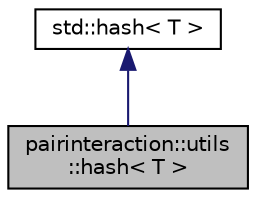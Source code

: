 digraph "pairinteraction::utils::hash&lt; T &gt;"
{
 // INTERACTIVE_SVG=YES
 // LATEX_PDF_SIZE
  bgcolor="transparent";
  edge [fontname="Helvetica",fontsize="10",labelfontname="Helvetica",labelfontsize="10"];
  node [fontname="Helvetica",fontsize="10",shape=record];
  Node1 [label="pairinteraction::utils\l::hash\< T \>",height=0.2,width=0.4,color="black", fillcolor="grey75", style="filled", fontcolor="black",tooltip="Hash function."];
  Node2 -> Node1 [dir="back",color="midnightblue",fontsize="10",style="solid",fontname="Helvetica"];
  Node2 [label="std::hash\< T \>",height=0.2,width=0.4,color="black",tooltip=" "];
}
